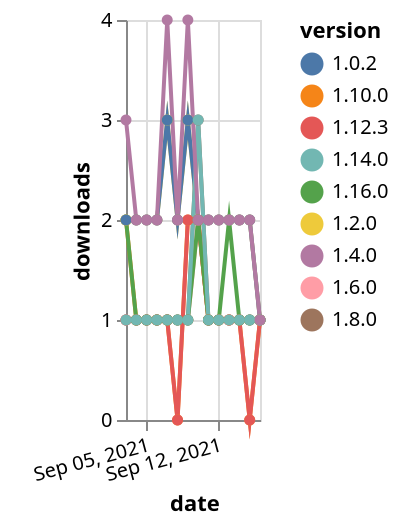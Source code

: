 {"$schema": "https://vega.github.io/schema/vega-lite/v5.json", "description": "A simple bar chart with embedded data.", "data": {"values": [{"date": "2021-09-03", "total": 230, "delta": 1, "version": "1.6.0"}, {"date": "2021-09-04", "total": 231, "delta": 1, "version": "1.6.0"}, {"date": "2021-09-05", "total": 232, "delta": 1, "version": "1.6.0"}, {"date": "2021-09-06", "total": 233, "delta": 1, "version": "1.6.0"}, {"date": "2021-09-07", "total": 234, "delta": 1, "version": "1.6.0"}, {"date": "2021-09-08", "total": 235, "delta": 1, "version": "1.6.0"}, {"date": "2021-09-09", "total": 236, "delta": 1, "version": "1.6.0"}, {"date": "2021-09-10", "total": 238, "delta": 2, "version": "1.6.0"}, {"date": "2021-09-11", "total": 239, "delta": 1, "version": "1.6.0"}, {"date": "2021-09-12", "total": 240, "delta": 1, "version": "1.6.0"}, {"date": "2021-09-13", "total": 241, "delta": 1, "version": "1.6.0"}, {"date": "2021-09-14", "total": 242, "delta": 1, "version": "1.6.0"}, {"date": "2021-09-15", "total": 243, "delta": 1, "version": "1.6.0"}, {"date": "2021-09-16", "total": 244, "delta": 1, "version": "1.6.0"}, {"date": "2021-09-03", "total": 321, "delta": 1, "version": "1.8.0"}, {"date": "2021-09-04", "total": 322, "delta": 1, "version": "1.8.0"}, {"date": "2021-09-05", "total": 323, "delta": 1, "version": "1.8.0"}, {"date": "2021-09-06", "total": 324, "delta": 1, "version": "1.8.0"}, {"date": "2021-09-07", "total": 325, "delta": 1, "version": "1.8.0"}, {"date": "2021-09-08", "total": 326, "delta": 1, "version": "1.8.0"}, {"date": "2021-09-09", "total": 327, "delta": 1, "version": "1.8.0"}, {"date": "2021-09-10", "total": 330, "delta": 3, "version": "1.8.0"}, {"date": "2021-09-11", "total": 331, "delta": 1, "version": "1.8.0"}, {"date": "2021-09-12", "total": 332, "delta": 1, "version": "1.8.0"}, {"date": "2021-09-13", "total": 333, "delta": 1, "version": "1.8.0"}, {"date": "2021-09-14", "total": 334, "delta": 1, "version": "1.8.0"}, {"date": "2021-09-15", "total": 335, "delta": 1, "version": "1.8.0"}, {"date": "2021-09-16", "total": 336, "delta": 1, "version": "1.8.0"}, {"date": "2021-09-03", "total": 176, "delta": 2, "version": "1.10.0"}, {"date": "2021-09-04", "total": 177, "delta": 1, "version": "1.10.0"}, {"date": "2021-09-05", "total": 178, "delta": 1, "version": "1.10.0"}, {"date": "2021-09-06", "total": 179, "delta": 1, "version": "1.10.0"}, {"date": "2021-09-07", "total": 180, "delta": 1, "version": "1.10.0"}, {"date": "2021-09-08", "total": 180, "delta": 0, "version": "1.10.0"}, {"date": "2021-09-09", "total": 182, "delta": 2, "version": "1.10.0"}, {"date": "2021-09-10", "total": 184, "delta": 2, "version": "1.10.0"}, {"date": "2021-09-11", "total": 185, "delta": 1, "version": "1.10.0"}, {"date": "2021-09-12", "total": 186, "delta": 1, "version": "1.10.0"}, {"date": "2021-09-13", "total": 187, "delta": 1, "version": "1.10.0"}, {"date": "2021-09-14", "total": 188, "delta": 1, "version": "1.10.0"}, {"date": "2021-09-15", "total": 188, "delta": 0, "version": "1.10.0"}, {"date": "2021-09-16", "total": 189, "delta": 1, "version": "1.10.0"}, {"date": "2021-09-03", "total": 155, "delta": 1, "version": "1.12.3"}, {"date": "2021-09-04", "total": 156, "delta": 1, "version": "1.12.3"}, {"date": "2021-09-05", "total": 157, "delta": 1, "version": "1.12.3"}, {"date": "2021-09-06", "total": 158, "delta": 1, "version": "1.12.3"}, {"date": "2021-09-07", "total": 159, "delta": 1, "version": "1.12.3"}, {"date": "2021-09-08", "total": 159, "delta": 0, "version": "1.12.3"}, {"date": "2021-09-09", "total": 161, "delta": 2, "version": "1.12.3"}, {"date": "2021-09-10", "total": 163, "delta": 2, "version": "1.12.3"}, {"date": "2021-09-11", "total": 164, "delta": 1, "version": "1.12.3"}, {"date": "2021-09-12", "total": 165, "delta": 1, "version": "1.12.3"}, {"date": "2021-09-13", "total": 166, "delta": 1, "version": "1.12.3"}, {"date": "2021-09-14", "total": 167, "delta": 1, "version": "1.12.3"}, {"date": "2021-09-15", "total": 167, "delta": 0, "version": "1.12.3"}, {"date": "2021-09-16", "total": 168, "delta": 1, "version": "1.12.3"}, {"date": "2021-09-03", "total": 117, "delta": 2, "version": "1.16.0"}, {"date": "2021-09-04", "total": 118, "delta": 1, "version": "1.16.0"}, {"date": "2021-09-05", "total": 119, "delta": 1, "version": "1.16.0"}, {"date": "2021-09-06", "total": 120, "delta": 1, "version": "1.16.0"}, {"date": "2021-09-07", "total": 121, "delta": 1, "version": "1.16.0"}, {"date": "2021-09-08", "total": 122, "delta": 1, "version": "1.16.0"}, {"date": "2021-09-09", "total": 123, "delta": 1, "version": "1.16.0"}, {"date": "2021-09-10", "total": 125, "delta": 2, "version": "1.16.0"}, {"date": "2021-09-11", "total": 126, "delta": 1, "version": "1.16.0"}, {"date": "2021-09-12", "total": 127, "delta": 1, "version": "1.16.0"}, {"date": "2021-09-13", "total": 129, "delta": 2, "version": "1.16.0"}, {"date": "2021-09-14", "total": 130, "delta": 1, "version": "1.16.0"}, {"date": "2021-09-15", "total": 131, "delta": 1, "version": "1.16.0"}, {"date": "2021-09-16", "total": 132, "delta": 1, "version": "1.16.0"}, {"date": "2021-09-03", "total": 2563, "delta": 2, "version": "1.2.0"}, {"date": "2021-09-04", "total": 2565, "delta": 2, "version": "1.2.0"}, {"date": "2021-09-05", "total": 2567, "delta": 2, "version": "1.2.0"}, {"date": "2021-09-06", "total": 2569, "delta": 2, "version": "1.2.0"}, {"date": "2021-09-07", "total": 2572, "delta": 3, "version": "1.2.0"}, {"date": "2021-09-08", "total": 2574, "delta": 2, "version": "1.2.0"}, {"date": "2021-09-09", "total": 2577, "delta": 3, "version": "1.2.0"}, {"date": "2021-09-10", "total": 2579, "delta": 2, "version": "1.2.0"}, {"date": "2021-09-11", "total": 2581, "delta": 2, "version": "1.2.0"}, {"date": "2021-09-12", "total": 2583, "delta": 2, "version": "1.2.0"}, {"date": "2021-09-13", "total": 2585, "delta": 2, "version": "1.2.0"}, {"date": "2021-09-14", "total": 2587, "delta": 2, "version": "1.2.0"}, {"date": "2021-09-15", "total": 2589, "delta": 2, "version": "1.2.0"}, {"date": "2021-09-16", "total": 2590, "delta": 1, "version": "1.2.0"}, {"date": "2021-09-03", "total": 2523, "delta": 2, "version": "1.0.2"}, {"date": "2021-09-04", "total": 2525, "delta": 2, "version": "1.0.2"}, {"date": "2021-09-05", "total": 2527, "delta": 2, "version": "1.0.2"}, {"date": "2021-09-06", "total": 2529, "delta": 2, "version": "1.0.2"}, {"date": "2021-09-07", "total": 2532, "delta": 3, "version": "1.0.2"}, {"date": "2021-09-08", "total": 2534, "delta": 2, "version": "1.0.2"}, {"date": "2021-09-09", "total": 2537, "delta": 3, "version": "1.0.2"}, {"date": "2021-09-10", "total": 2539, "delta": 2, "version": "1.0.2"}, {"date": "2021-09-11", "total": 2541, "delta": 2, "version": "1.0.2"}, {"date": "2021-09-12", "total": 2543, "delta": 2, "version": "1.0.2"}, {"date": "2021-09-13", "total": 2545, "delta": 2, "version": "1.0.2"}, {"date": "2021-09-14", "total": 2547, "delta": 2, "version": "1.0.2"}, {"date": "2021-09-15", "total": 2549, "delta": 2, "version": "1.0.2"}, {"date": "2021-09-16", "total": 2550, "delta": 1, "version": "1.0.2"}, {"date": "2021-09-03", "total": 179, "delta": 1, "version": "1.14.0"}, {"date": "2021-09-04", "total": 180, "delta": 1, "version": "1.14.0"}, {"date": "2021-09-05", "total": 181, "delta": 1, "version": "1.14.0"}, {"date": "2021-09-06", "total": 182, "delta": 1, "version": "1.14.0"}, {"date": "2021-09-07", "total": 183, "delta": 1, "version": "1.14.0"}, {"date": "2021-09-08", "total": 184, "delta": 1, "version": "1.14.0"}, {"date": "2021-09-09", "total": 185, "delta": 1, "version": "1.14.0"}, {"date": "2021-09-10", "total": 188, "delta": 3, "version": "1.14.0"}, {"date": "2021-09-11", "total": 189, "delta": 1, "version": "1.14.0"}, {"date": "2021-09-12", "total": 190, "delta": 1, "version": "1.14.0"}, {"date": "2021-09-13", "total": 191, "delta": 1, "version": "1.14.0"}, {"date": "2021-09-14", "total": 192, "delta": 1, "version": "1.14.0"}, {"date": "2021-09-15", "total": 193, "delta": 1, "version": "1.14.0"}, {"date": "2021-09-16", "total": 194, "delta": 1, "version": "1.14.0"}, {"date": "2021-09-03", "total": 2451, "delta": 3, "version": "1.4.0"}, {"date": "2021-09-04", "total": 2453, "delta": 2, "version": "1.4.0"}, {"date": "2021-09-05", "total": 2455, "delta": 2, "version": "1.4.0"}, {"date": "2021-09-06", "total": 2457, "delta": 2, "version": "1.4.0"}, {"date": "2021-09-07", "total": 2461, "delta": 4, "version": "1.4.0"}, {"date": "2021-09-08", "total": 2463, "delta": 2, "version": "1.4.0"}, {"date": "2021-09-09", "total": 2467, "delta": 4, "version": "1.4.0"}, {"date": "2021-09-10", "total": 2469, "delta": 2, "version": "1.4.0"}, {"date": "2021-09-11", "total": 2471, "delta": 2, "version": "1.4.0"}, {"date": "2021-09-12", "total": 2473, "delta": 2, "version": "1.4.0"}, {"date": "2021-09-13", "total": 2475, "delta": 2, "version": "1.4.0"}, {"date": "2021-09-14", "total": 2477, "delta": 2, "version": "1.4.0"}, {"date": "2021-09-15", "total": 2479, "delta": 2, "version": "1.4.0"}, {"date": "2021-09-16", "total": 2480, "delta": 1, "version": "1.4.0"}]}, "width": "container", "mark": {"type": "line", "point": {"filled": true}}, "encoding": {"x": {"field": "date", "type": "temporal", "timeUnit": "yearmonthdate", "title": "date", "axis": {"labelAngle": -15}}, "y": {"field": "delta", "type": "quantitative", "title": "downloads"}, "color": {"field": "version", "type": "nominal"}, "tooltip": {"field": "delta"}}}